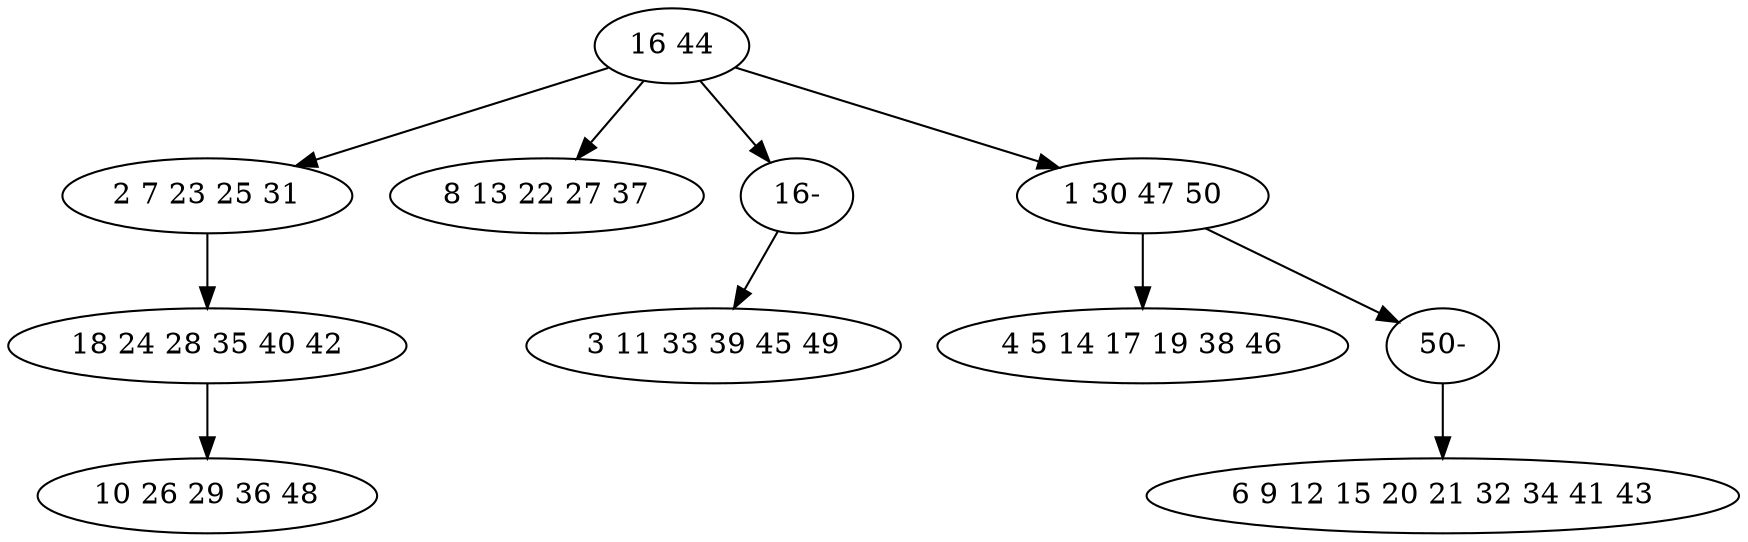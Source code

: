digraph true_tree {
	"0" -> "1"
	"0" -> "2"
	"0" -> "9"
	"0" -> "4"
	"4" -> "5"
	"1" -> "6"
	"4" -> "10"
	"6" -> "8"
	"9" -> "3"
	"10" -> "7"
	"0" [label="16 44"];
	"1" [label="2 7 23 25 31"];
	"2" [label="8 13 22 27 37"];
	"3" [label="3 11 33 39 45 49"];
	"4" [label="1 30 47 50"];
	"5" [label="4 5 14 17 19 38 46"];
	"6" [label="18 24 28 35 40 42"];
	"7" [label="6 9 12 15 20 21 32 34 41 43"];
	"8" [label="10 26 29 36 48"];
	"9" [label="16-"];
	"10" [label="50-"];
}
